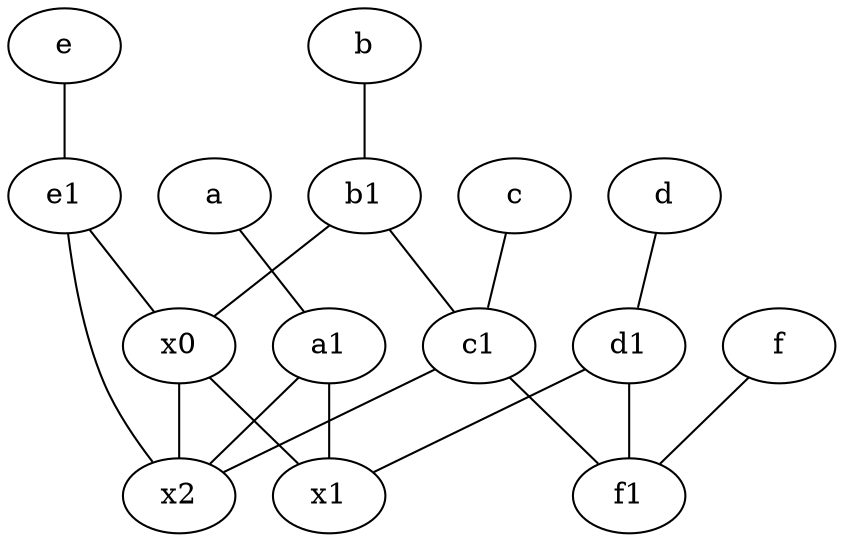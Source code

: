 graph {
	node [labelfontsize=50]
	b1 [labelfontsize=50 pos="9,4!"]
	x0 [labelfontsize=50]
	b [labelfontsize=50 pos="10,4!"]
	x2 [labelfontsize=50]
	f [labelfontsize=50 pos="3,9!"]
	f1 [labelfontsize=50 pos="3,8!"]
	x1 [labelfontsize=50]
	e [labelfontsize=50 pos="7,9!"]
	d1 [labelfontsize=50 pos="3,5!"]
	e1 [labelfontsize=50 pos="7,7!"]
	a [labelfontsize=50 pos="8,2!"]
	c [labelfontsize=50 pos="4.5,2!"]
	d [labelfontsize=50 pos="2,5!"]
	a1 [labelfontsize=50 pos="8,3!"]
	c1 [labelfontsize=50 pos="4.5,3!"]
	b1 -- x0
	d -- d1
	d1 -- f1
	b1 -- c1
	c1 -- f1
	x0 -- x2
	c1 -- x2
	a1 -- x2
	e1 -- x2
	x0 -- x1
	f -- f1
	e1 -- x0
	c -- c1
	e -- e1
	d1 -- x1
	b -- b1
	a1 -- x1
	a -- a1
}
